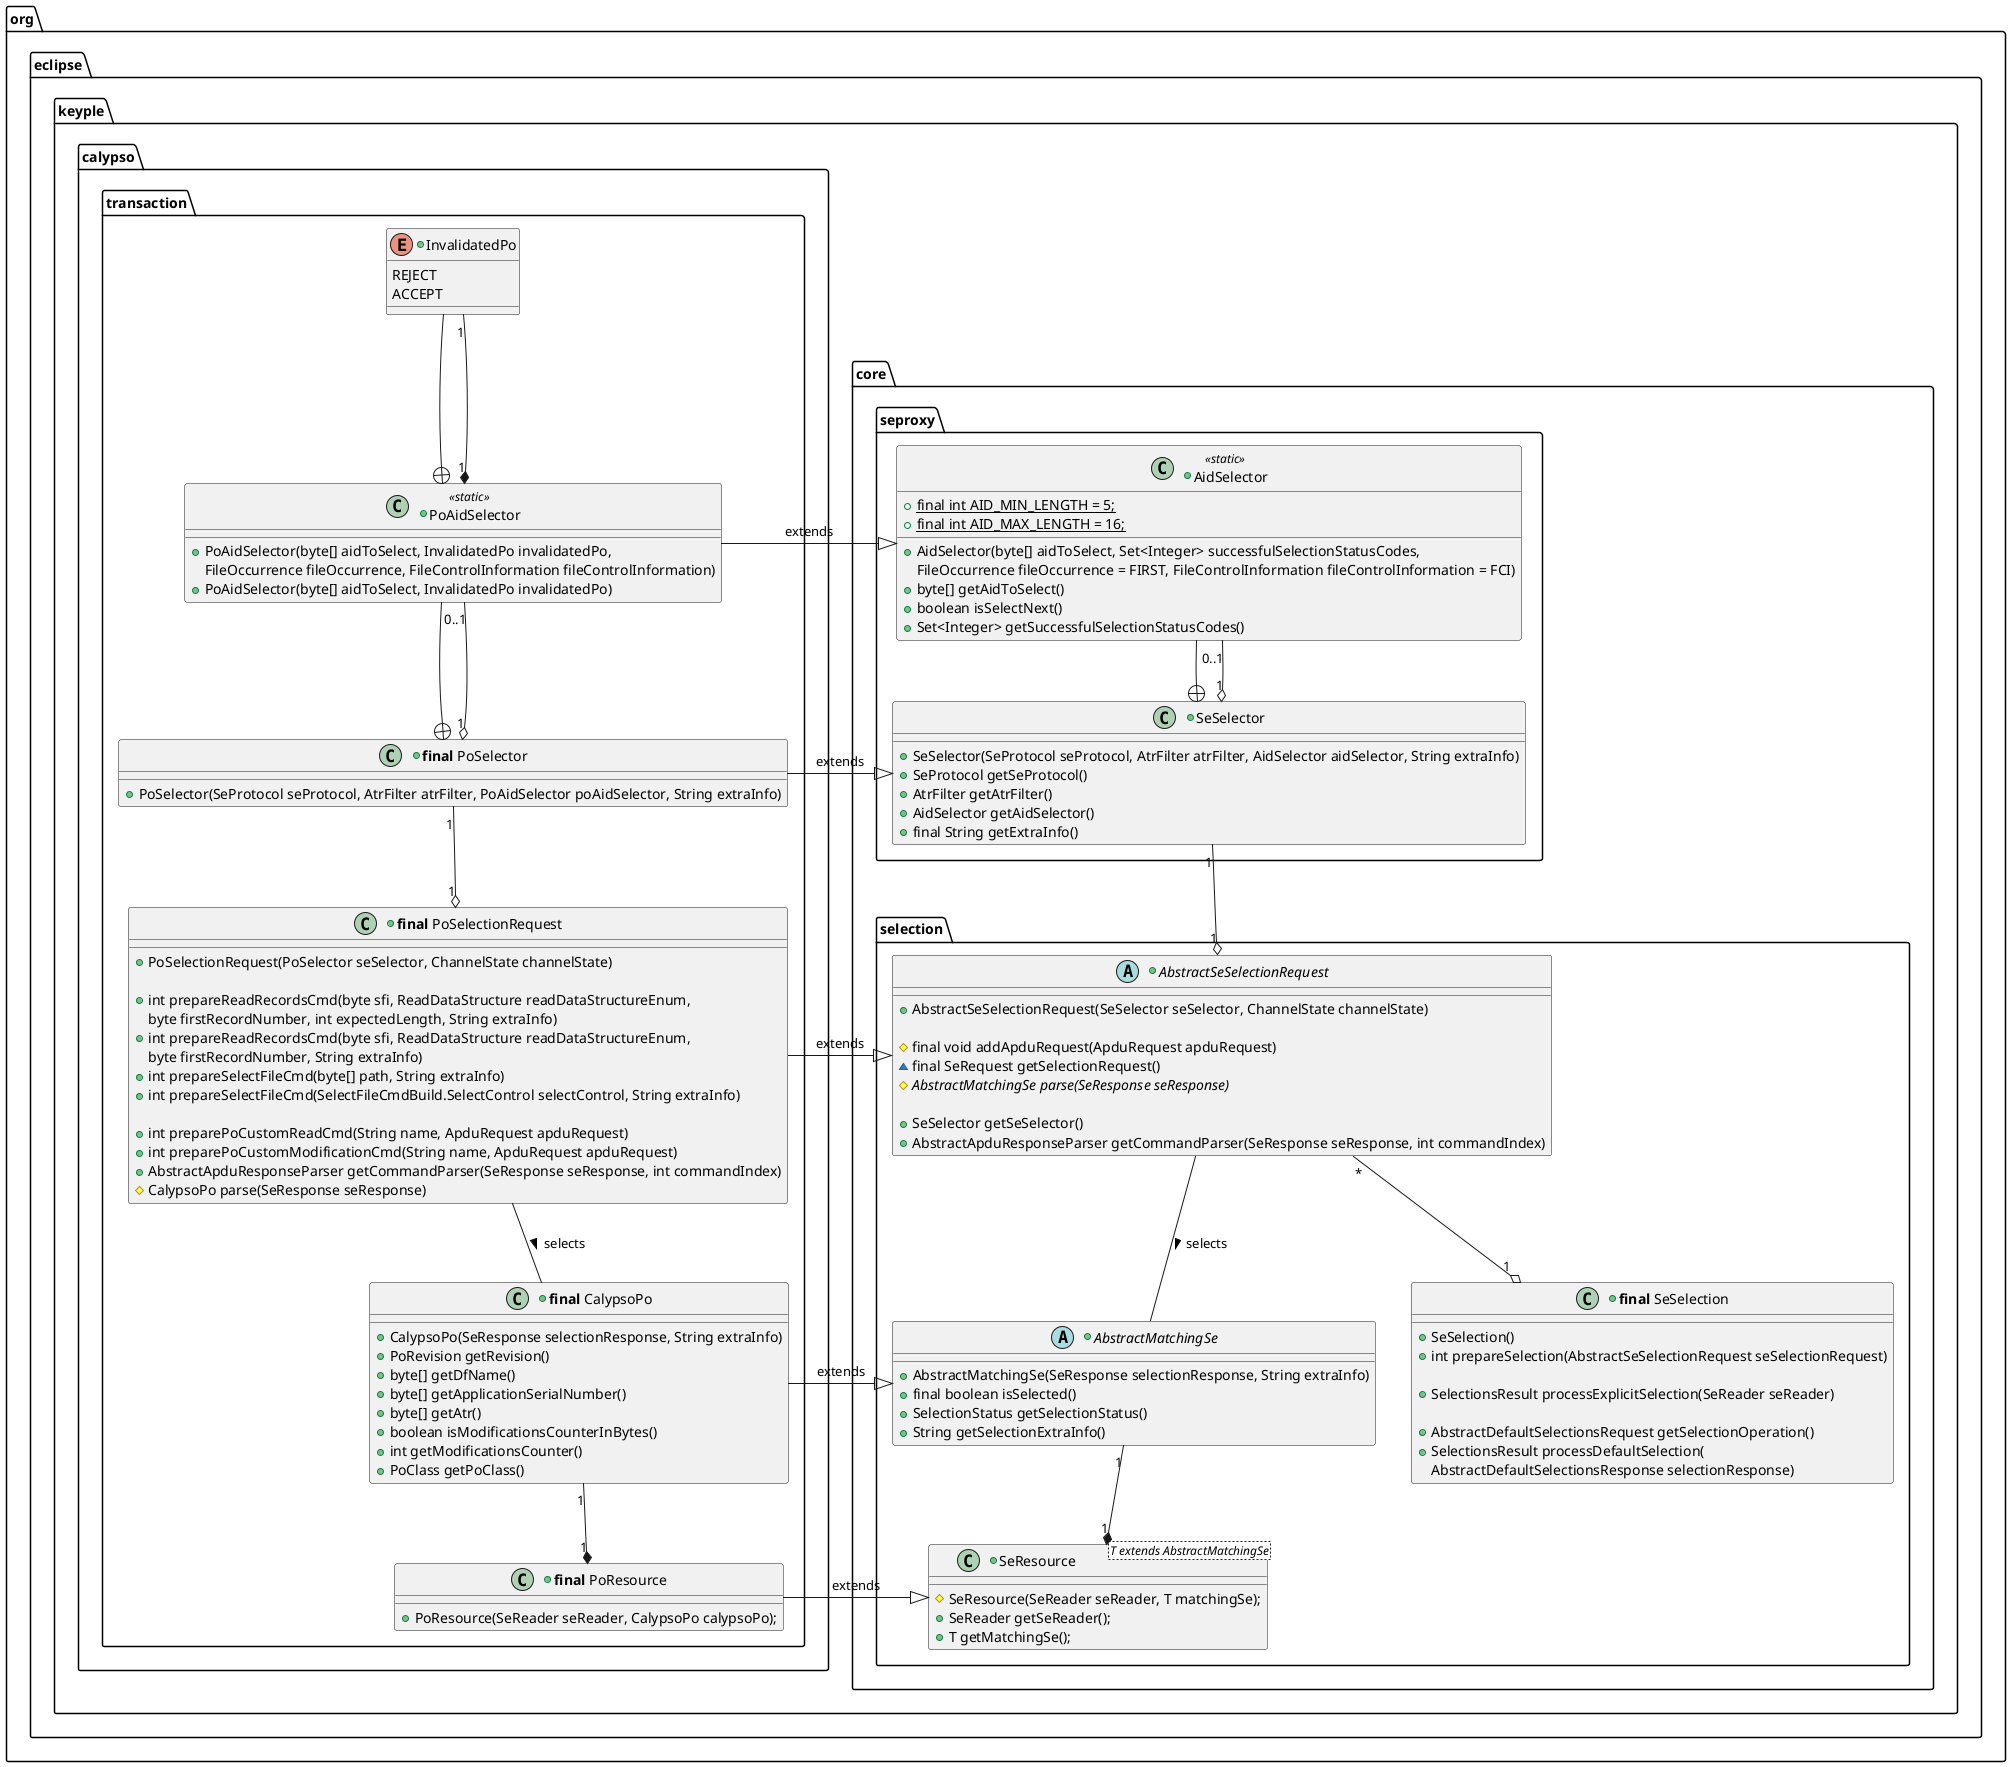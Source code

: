 @startuml
package org.eclipse.keyple #FFFFFF {
package core #FFFFFF {
package seproxy #FFFFFF {

+class AidSelector <<static>> {
	+{static} final int AID_MIN_LENGTH = 5;
	+{static} final int AID_MAX_LENGTH = 16;

	+AidSelector(byte[] aidToSelect, Set<Integer> successfulSelectionStatusCodes,
FileOccurrence fileOccurrence = FIRST, FileControlInformation fileControlInformation = FCI)
	+byte[] getAidToSelect()
	+boolean isSelectNext()
	+Set<Integer> getSuccessfulSelectionStatusCodes()
}

+class SeSelector {
	+SeSelector(SeProtocol seProtocol, AtrFilter atrFilter, AidSelector aidSelector, String extraInfo)
	+SeProtocol getSeProtocol()
	+AtrFilter getAtrFilter()
	+AidSelector getAidSelector()
	+final String getExtraInfo()
}

SeSelector +-up- AidSelector
SeSelector "1" o-up- "0..1" AidSelector
}

package selection #FFFFFF {

+class "<b>final</b> SeSelection" as SeSelection {
	+SeSelection()
	+int prepareSelection(AbstractSeSelectionRequest seSelectionRequest)

	+SelectionsResult processExplicitSelection(SeReader seReader)

	+AbstractDefaultSelectionsRequest getSelectionOperation()
	+SelectionsResult processDefaultSelection(
AbstractDefaultSelectionsResponse selectionResponse)
}

+abstract AbstractSeSelectionRequest {
	+AbstractSeSelectionRequest(SeSelector seSelector, ChannelState channelState)

	#final void addApduRequest(ApduRequest apduRequest)
	~final SeRequest getSelectionRequest()
	{abstract} #AbstractMatchingSe parse(SeResponse seResponse)

	+SeSelector getSeSelector()
	+AbstractApduResponseParser getCommandParser(SeResponse seResponse, int commandIndex)
}

+abstract AbstractMatchingSe {
	+AbstractMatchingSe(SeResponse selectionResponse, String extraInfo)
	+final boolean isSelected()
	+SelectionStatus getSelectionStatus()
	+String getSelectionExtraInfo()
}

+class "SeResource<T extends AbstractMatchingSe>" as SeResource_T {
	#SeResource(SeReader seReader, T matchingSe);
	+SeReader getSeReader();
	+T getMatchingSe();
}

AbstractSeSelectionRequest -down- AbstractMatchingSe : selects >
SeSelection "1" o-up- "*" AbstractSeSelectionRequest
'SeSelection -right[hidden]- AbstractMatchingSe
SeResource_T "1" *-up- "1" AbstractMatchingSe
}

AbstractSeSelectionRequest "1" o-up- "1" SeSelector 
}

package calypso.transaction #FFFFFF {
+enum InvalidatedPo {
	REJECT
	ACCEPT
}

+class PoAidSelector <<static>> {
	+PoAidSelector(byte[] aidToSelect, InvalidatedPo invalidatedPo,
FileOccurrence fileOccurrence, FileControlInformation fileControlInformation)
	+PoAidSelector(byte[] aidToSelect, InvalidatedPo invalidatedPo)
}

+class "<b>final</b> PoSelector" as PoSelector {
    +PoSelector(SeProtocol seProtocol, AtrFilter atrFilter, PoAidSelector poAidSelector, String extraInfo)
}

+class "<b>final</b> PoSelectionRequest" as PoSelectionRequest {
	+PoSelectionRequest(PoSelector seSelector, ChannelState channelState)

	+int prepareReadRecordsCmd(byte sfi, ReadDataStructure readDataStructureEnum,
byte firstRecordNumber, int expectedLength, String extraInfo)
	+int prepareReadRecordsCmd(byte sfi, ReadDataStructure readDataStructureEnum,
byte firstRecordNumber, String extraInfo)
	+int prepareSelectFileCmd(byte[] path, String extraInfo)
	+int prepareSelectFileCmd(SelectFileCmdBuild.SelectControl selectControl, String extraInfo)

	+int preparePoCustomReadCmd(String name, ApduRequest apduRequest)
	+int preparePoCustomModificationCmd(String name, ApduRequest apduRequest)
	+AbstractApduResponseParser getCommandParser(SeResponse seResponse, int commandIndex)
	#CalypsoPo parse(SeResponse seResponse)
}

+class "<b>final</b> CalypsoPo" as CalypsoPo {
    +CalypsoPo(SeResponse selectionResponse, String extraInfo)
    +PoRevision getRevision()
    +byte[] getDfName()
    +byte[] getApplicationSerialNumber()
    +byte[] getAtr()
    +boolean isModificationsCounterInBytes()
    +int getModificationsCounter()
    +PoClass getPoClass()
}

+class "<b>final</b> PoResource" as PoResource {
	+PoResource(SeReader seReader, CalypsoPo calypsoPo);
}

PoAidSelector +-up- InvalidatedPo
PoAidSelector "1" *-up- "1" InvalidatedPo
PoSelector +-up- PoAidSelector
PoSelector "1" o-up- "0..1" PoAidSelector
PoSelectionRequest "1" o-up- "1" PoSelector 
PoSelectionRequest -down- CalypsoPo : selects >
PoResource "1" *-up- "1" CalypsoPo
}


PoAidSelector -left-|> AidSelector : extends
PoSelector -left-|> SeSelector : extends
PoSelectionRequest -left-|> AbstractSeSelectionRequest : extends
CalypsoPo -left-|> AbstractMatchingSe : extends
PoResource -left-|> SeResource_T : extends
}
@enduml
